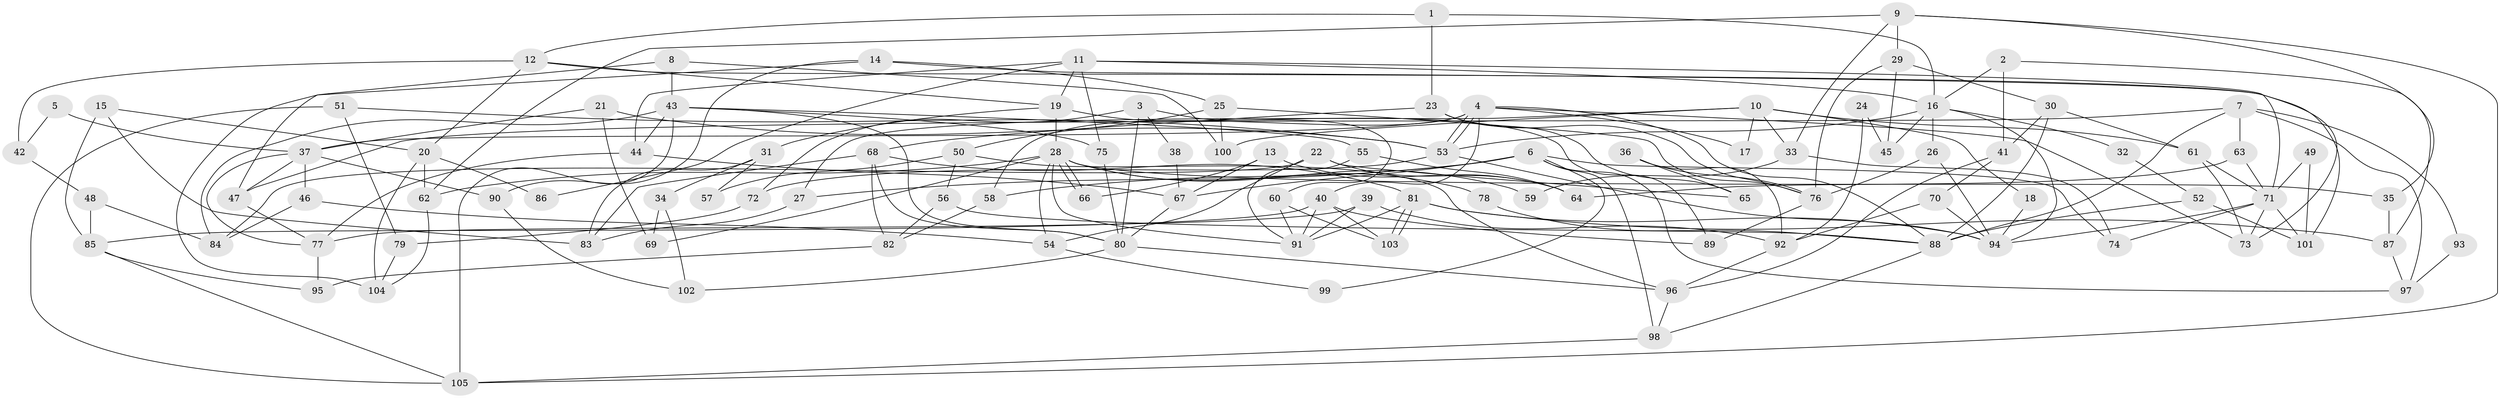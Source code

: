 // Generated by graph-tools (version 1.1) at 2025/26/03/09/25 03:26:14]
// undirected, 105 vertices, 210 edges
graph export_dot {
graph [start="1"]
  node [color=gray90,style=filled];
  1;
  2;
  3;
  4;
  5;
  6;
  7;
  8;
  9;
  10;
  11;
  12;
  13;
  14;
  15;
  16;
  17;
  18;
  19;
  20;
  21;
  22;
  23;
  24;
  25;
  26;
  27;
  28;
  29;
  30;
  31;
  32;
  33;
  34;
  35;
  36;
  37;
  38;
  39;
  40;
  41;
  42;
  43;
  44;
  45;
  46;
  47;
  48;
  49;
  50;
  51;
  52;
  53;
  54;
  55;
  56;
  57;
  58;
  59;
  60;
  61;
  62;
  63;
  64;
  65;
  66;
  67;
  68;
  69;
  70;
  71;
  72;
  73;
  74;
  75;
  76;
  77;
  78;
  79;
  80;
  81;
  82;
  83;
  84;
  85;
  86;
  87;
  88;
  89;
  90;
  91;
  92;
  93;
  94;
  95;
  96;
  97;
  98;
  99;
  100;
  101;
  102;
  103;
  104;
  105;
  1 -- 16;
  1 -- 23;
  1 -- 12;
  2 -- 41;
  2 -- 16;
  2 -- 87;
  3 -- 72;
  3 -- 80;
  3 -- 38;
  3 -- 60;
  4 -- 53;
  4 -- 53;
  4 -- 88;
  4 -- 17;
  4 -- 37;
  4 -- 40;
  4 -- 58;
  4 -- 73;
  5 -- 42;
  5 -- 37;
  6 -- 67;
  6 -- 98;
  6 -- 27;
  6 -- 58;
  6 -- 74;
  6 -- 97;
  6 -- 99;
  7 -- 47;
  7 -- 97;
  7 -- 63;
  7 -- 88;
  7 -- 93;
  8 -- 47;
  8 -- 100;
  8 -- 43;
  9 -- 62;
  9 -- 105;
  9 -- 29;
  9 -- 33;
  9 -- 35;
  10 -- 27;
  10 -- 33;
  10 -- 17;
  10 -- 18;
  10 -- 61;
  10 -- 100;
  11 -- 16;
  11 -- 75;
  11 -- 19;
  11 -- 44;
  11 -- 71;
  11 -- 86;
  12 -- 19;
  12 -- 20;
  12 -- 42;
  12 -- 101;
  13 -- 64;
  13 -- 67;
  13 -- 66;
  14 -- 73;
  14 -- 25;
  14 -- 90;
  14 -- 104;
  15 -- 20;
  15 -- 85;
  15 -- 83;
  16 -- 53;
  16 -- 94;
  16 -- 26;
  16 -- 32;
  16 -- 45;
  18 -- 94;
  19 -- 28;
  19 -- 31;
  19 -- 89;
  20 -- 104;
  20 -- 62;
  20 -- 86;
  21 -- 53;
  21 -- 69;
  21 -- 37;
  22 -- 54;
  22 -- 65;
  22 -- 64;
  22 -- 84;
  23 -- 76;
  23 -- 68;
  23 -- 65;
  24 -- 92;
  24 -- 45;
  25 -- 50;
  25 -- 76;
  25 -- 100;
  26 -- 94;
  26 -- 76;
  27 -- 83;
  28 -- 91;
  28 -- 66;
  28 -- 66;
  28 -- 35;
  28 -- 54;
  28 -- 59;
  28 -- 62;
  28 -- 69;
  28 -- 78;
  29 -- 76;
  29 -- 30;
  29 -- 45;
  30 -- 61;
  30 -- 41;
  30 -- 88;
  31 -- 83;
  31 -- 34;
  31 -- 57;
  32 -- 52;
  33 -- 74;
  33 -- 59;
  34 -- 102;
  34 -- 69;
  35 -- 87;
  36 -- 76;
  36 -- 92;
  36 -- 65;
  37 -- 46;
  37 -- 47;
  37 -- 77;
  37 -- 90;
  38 -- 67;
  39 -- 77;
  39 -- 91;
  39 -- 92;
  40 -- 103;
  40 -- 85;
  40 -- 89;
  40 -- 91;
  41 -- 70;
  41 -- 96;
  42 -- 48;
  43 -- 55;
  43 -- 44;
  43 -- 75;
  43 -- 80;
  43 -- 84;
  43 -- 105;
  44 -- 67;
  44 -- 77;
  46 -- 84;
  46 -- 54;
  47 -- 77;
  48 -- 85;
  48 -- 84;
  49 -- 101;
  49 -- 71;
  50 -- 96;
  50 -- 56;
  50 -- 57;
  51 -- 105;
  51 -- 53;
  51 -- 79;
  52 -- 101;
  52 -- 88;
  53 -- 94;
  53 -- 72;
  54 -- 99;
  55 -- 64;
  55 -- 91;
  56 -- 88;
  56 -- 82;
  58 -- 82;
  60 -- 91;
  60 -- 103;
  61 -- 73;
  61 -- 71;
  62 -- 104;
  63 -- 71;
  63 -- 64;
  67 -- 80;
  68 -- 82;
  68 -- 81;
  68 -- 80;
  68 -- 83;
  70 -- 92;
  70 -- 94;
  71 -- 73;
  71 -- 74;
  71 -- 94;
  71 -- 101;
  72 -- 79;
  75 -- 80;
  76 -- 89;
  77 -- 95;
  78 -- 88;
  79 -- 104;
  80 -- 96;
  80 -- 102;
  81 -- 103;
  81 -- 103;
  81 -- 87;
  81 -- 91;
  81 -- 94;
  82 -- 95;
  85 -- 105;
  85 -- 95;
  87 -- 97;
  88 -- 98;
  90 -- 102;
  92 -- 96;
  93 -- 97;
  96 -- 98;
  98 -- 105;
}
